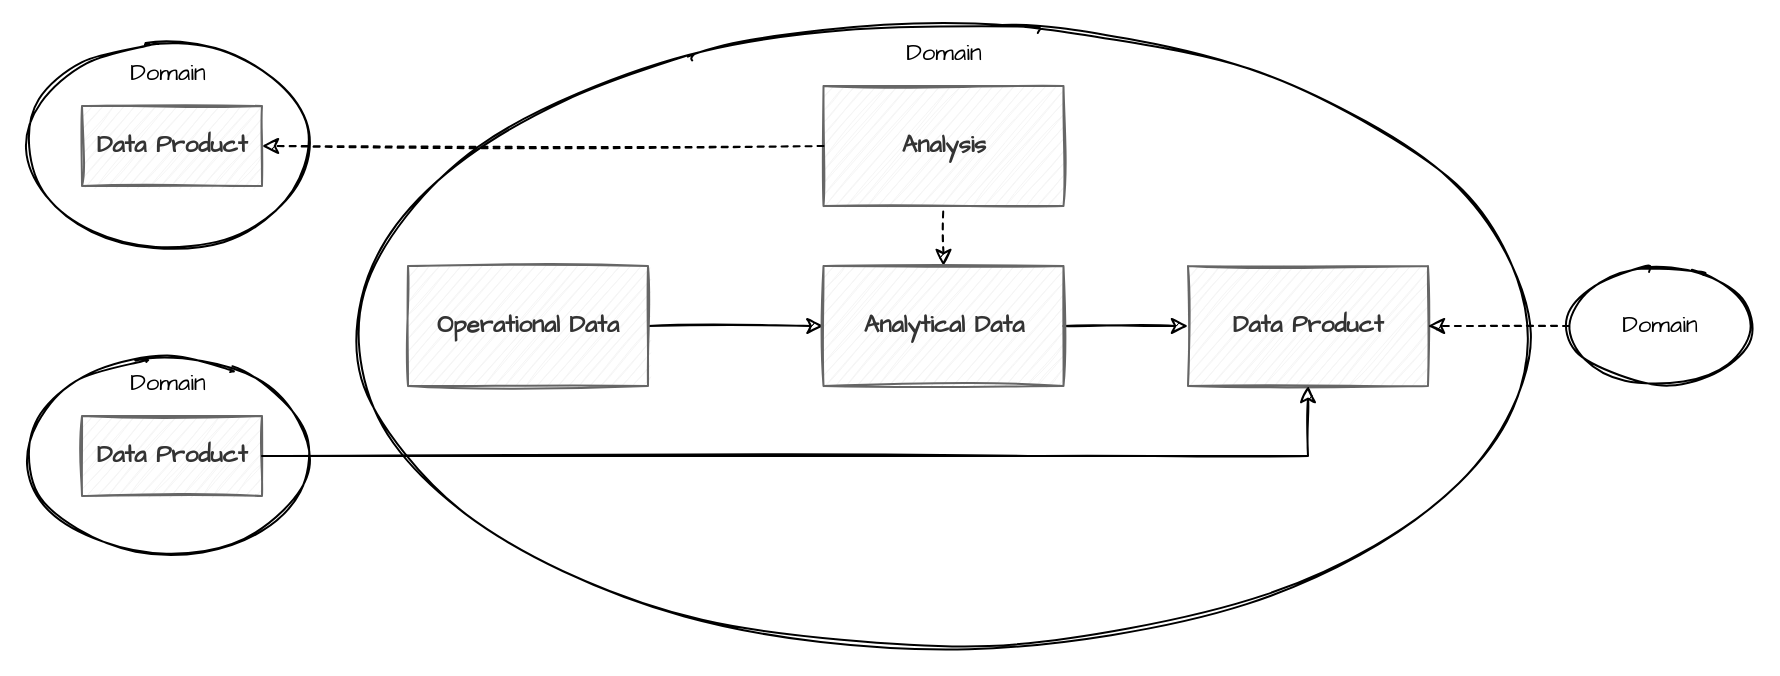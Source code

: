 <mxfile version="15.5.4" type="embed"><diagram id="DWjpSvbVxY2pOprUcE6g" name="Page-1"><mxGraphModel dx="1003" dy="574" grid="1" gridSize="10" guides="1" tooltips="1" connect="1" arrows="1" fold="1" page="1" pageScale="1" pageWidth="827" pageHeight="1169" math="0" shadow="0"><root><mxCell id="0"/><mxCell id="1" parent="0"/><mxCell id="2" value="" style="rounded=0;whiteSpace=wrap;html=1;fillColor=none;strokeColor=none;sketch=1;fontFamily=Architects Daughter;fontSource=https%3A%2F%2Ffonts.googleapis.com%2Fcss%3Ffamily%3DArchitects%2BDaughter;" parent="1" vertex="1"><mxGeometry x="56" y="197" width="889" height="337" as="geometry"/></mxCell><mxCell id="WkdalmxvpJmTztUUumEF-3" value="Domain" style="ellipse;whiteSpace=wrap;html=1;verticalAlign=top;sketch=1;fontFamily=Architects Daughter;fontSource=https%3A%2F%2Ffonts.googleapis.com%2Fcss%3Ffamily%3DArchitects%2BDaughter;" parent="1" vertex="1"><mxGeometry x="240" y="210" width="575.5" height="310" as="geometry"/></mxCell><mxCell id="WkdalmxvpJmTztUUumEF-17" value="Analysis" style="rounded=0;whiteSpace=wrap;html=1;fillColor=#f5f5f5;fontColor=#333333;strokeColor=#666666;fontStyle=1;sketch=1;fontFamily=Architects Daughter;fontSource=https%3A%2F%2Ffonts.googleapis.com%2Fcss%3Ffamily%3DArchitects%2BDaughter;" parent="1" vertex="1"><mxGeometry x="467.75" y="240" width="120" height="60" as="geometry"/></mxCell><mxCell id="WkdalmxvpJmTztUUumEF-19" style="rounded=0;orthogonalLoop=1;jettySize=auto;html=1;exitX=0.5;exitY=0;exitDx=0;exitDy=0;startArrow=classic;startFill=1;endArrow=none;endFill=0;dashed=1;sketch=1;fontFamily=Architects Daughter;fontSource=https%3A%2F%2Ffonts.googleapis.com%2Fcss%3Ffamily%3DArchitects%2BDaughter;" parent="1" source="WkdalmxvpJmTztUUumEF-18" target="WkdalmxvpJmTztUUumEF-17" edge="1"><mxGeometry relative="1" as="geometry"/></mxCell><mxCell id="WkdalmxvpJmTztUUumEF-20" style="rounded=0;orthogonalLoop=1;jettySize=auto;html=1;entryX=0;entryY=0.5;entryDx=0;entryDy=0;sketch=1;fontFamily=Architects Daughter;fontSource=https%3A%2F%2Ffonts.googleapis.com%2Fcss%3Ffamily%3DArchitects%2BDaughter;" parent="1" source="WkdalmxvpJmTztUUumEF-18" target="WkdalmxvpJmTztUUumEF-28" edge="1"><mxGeometry relative="1" as="geometry"><mxPoint x="635.5" y="410" as="targetPoint"/></mxGeometry></mxCell><mxCell id="WkdalmxvpJmTztUUumEF-25" value="" style="edgeStyle=orthogonalEdgeStyle;rounded=0;orthogonalLoop=1;jettySize=auto;html=1;startArrow=classic;startFill=1;endArrow=none;endFill=0;sketch=1;fontFamily=Architects Daughter;fontSource=https%3A%2F%2Ffonts.googleapis.com%2Fcss%3Ffamily%3DArchitects%2BDaughter;" parent="1" source="WkdalmxvpJmTztUUumEF-18" target="WkdalmxvpJmTztUUumEF-24" edge="1"><mxGeometry relative="1" as="geometry"/></mxCell><mxCell id="WkdalmxvpJmTztUUumEF-18" value="Analytical Data" style="rounded=0;whiteSpace=wrap;html=1;fillColor=#f5f5f5;fontColor=#333333;strokeColor=#666666;fontStyle=1;sketch=1;fontFamily=Architects Daughter;fontSource=https%3A%2F%2Ffonts.googleapis.com%2Fcss%3Ffamily%3DArchitects%2BDaughter;" parent="1" vertex="1"><mxGeometry x="467.75" y="330" width="120" height="60" as="geometry"/></mxCell><mxCell id="WkdalmxvpJmTztUUumEF-24" value="Operational Data" style="rounded=0;whiteSpace=wrap;html=1;fillColor=#f5f5f5;fontColor=#333333;strokeColor=#666666;fontStyle=1;sketch=1;fontFamily=Architects Daughter;fontSource=https%3A%2F%2Ffonts.googleapis.com%2Fcss%3Ffamily%3DArchitects%2BDaughter;" parent="1" vertex="1"><mxGeometry x="260" y="330" width="120" height="60" as="geometry"/></mxCell><mxCell id="WkdalmxvpJmTztUUumEF-28" value="Data Product" style="rounded=0;whiteSpace=wrap;html=1;fillColor=#f5f5f5;fontColor=#333333;strokeColor=#666666;fontStyle=1;sketch=1;fontFamily=Architects Daughter;fontSource=https%3A%2F%2Ffonts.googleapis.com%2Fcss%3Ffamily%3DArchitects%2BDaughter;" parent="1" vertex="1"><mxGeometry x="650" y="330" width="120" height="60" as="geometry"/></mxCell><mxCell id="WkdalmxvpJmTztUUumEF-33" value="Domain" style="ellipse;whiteSpace=wrap;html=1;verticalAlign=middle;sketch=1;fontFamily=Architects Daughter;fontSource=https%3A%2F%2Ffonts.googleapis.com%2Fcss%3Ffamily%3DArchitects%2BDaughter;" parent="1" vertex="1"><mxGeometry x="840.5" y="330" width="90" height="60" as="geometry"/></mxCell><mxCell id="WkdalmxvpJmTztUUumEF-31" style="rounded=0;orthogonalLoop=1;jettySize=auto;html=1;entryX=1;entryY=0.5;entryDx=0;entryDy=0;startArrow=none;startFill=0;endArrow=classic;endFill=1;exitX=0;exitY=0.5;exitDx=0;exitDy=0;dashed=1;sketch=1;fontFamily=Architects Daughter;fontSource=https%3A%2F%2Ffonts.googleapis.com%2Fcss%3Ffamily%3DArchitects%2BDaughter;" parent="1" source="WkdalmxvpJmTztUUumEF-33" target="WkdalmxvpJmTztUUumEF-28" edge="1"><mxGeometry relative="1" as="geometry"><mxPoint x="875.5" y="360" as="sourcePoint"/></mxGeometry></mxCell><mxCell id="WkdalmxvpJmTztUUumEF-41" value="Domain" style="ellipse;whiteSpace=wrap;html=1;verticalAlign=top;sketch=1;fontFamily=Architects Daughter;fontSource=https%3A%2F%2Ffonts.googleapis.com%2Fcss%3Ffamily%3DArchitects%2BDaughter;" parent="1" vertex="1"><mxGeometry x="70" y="220" width="140" height="100" as="geometry"/></mxCell><mxCell id="WkdalmxvpJmTztUUumEF-42" value="Data Product" style="rounded=0;whiteSpace=wrap;html=1;fillColor=#f5f5f5;fontColor=#333333;strokeColor=#666666;fontStyle=1;sketch=1;fontFamily=Architects Daughter;fontSource=https%3A%2F%2Ffonts.googleapis.com%2Fcss%3Ffamily%3DArchitects%2BDaughter;" parent="1" vertex="1"><mxGeometry x="97" y="250" width="90" height="40" as="geometry"/></mxCell><mxCell id="WkdalmxvpJmTztUUumEF-45" style="rounded=0;orthogonalLoop=1;jettySize=auto;html=1;startArrow=none;startFill=0;endArrow=classic;endFill=1;exitX=0;exitY=0.5;exitDx=0;exitDy=0;entryX=1;entryY=0.5;entryDx=0;entryDy=0;dashed=1;sketch=1;fontFamily=Architects Daughter;fontSource=https%3A%2F%2Ffonts.googleapis.com%2Fcss%3Ffamily%3DArchitects%2BDaughter;" parent="1" source="WkdalmxvpJmTztUUumEF-17" target="WkdalmxvpJmTztUUumEF-42" edge="1"><mxGeometry relative="1" as="geometry"><mxPoint x="605.5" y="415" as="sourcePoint"/><mxPoint x="230" y="280" as="targetPoint"/></mxGeometry></mxCell><mxCell id="WkdalmxvpJmTztUUumEF-65" value="Domain" style="ellipse;whiteSpace=wrap;html=1;verticalAlign=top;sketch=1;fontFamily=Architects Daughter;fontSource=https%3A%2F%2Ffonts.googleapis.com%2Fcss%3Ffamily%3DArchitects%2BDaughter;" parent="1" vertex="1"><mxGeometry x="70" y="375" width="140" height="100" as="geometry"/></mxCell><mxCell id="WkdalmxvpJmTztUUumEF-66" value="Data Product" style="rounded=0;whiteSpace=wrap;html=1;fillColor=#f5f5f5;fontColor=#333333;strokeColor=#666666;fontStyle=1;sketch=1;fontFamily=Architects Daughter;fontSource=https%3A%2F%2Ffonts.googleapis.com%2Fcss%3Ffamily%3DArchitects%2BDaughter;" parent="1" vertex="1"><mxGeometry x="97" y="405" width="90" height="40" as="geometry"/></mxCell><mxCell id="WkdalmxvpJmTztUUumEF-44" style="rounded=0;orthogonalLoop=1;jettySize=auto;html=1;entryX=1;entryY=0.5;entryDx=0;entryDy=0;startArrow=classic;startFill=1;endArrow=none;endFill=0;exitX=0.5;exitY=1;exitDx=0;exitDy=0;sketch=1;fontFamily=Architects Daughter;fontSource=https%3A%2F%2Ffonts.googleapis.com%2Fcss%3Ffamily%3DArchitects%2BDaughter;" parent="1" source="WkdalmxvpJmTztUUumEF-28" target="WkdalmxvpJmTztUUumEF-66" edge="1"><mxGeometry relative="1" as="geometry"><mxPoint x="322.5" y="560" as="sourcePoint"/><mxPoint x="135.5" y="510" as="targetPoint"/><Array as="points"><mxPoint x="710" y="425"/><mxPoint x="570" y="425"/></Array></mxGeometry></mxCell></root></mxGraphModel></diagram></mxfile>